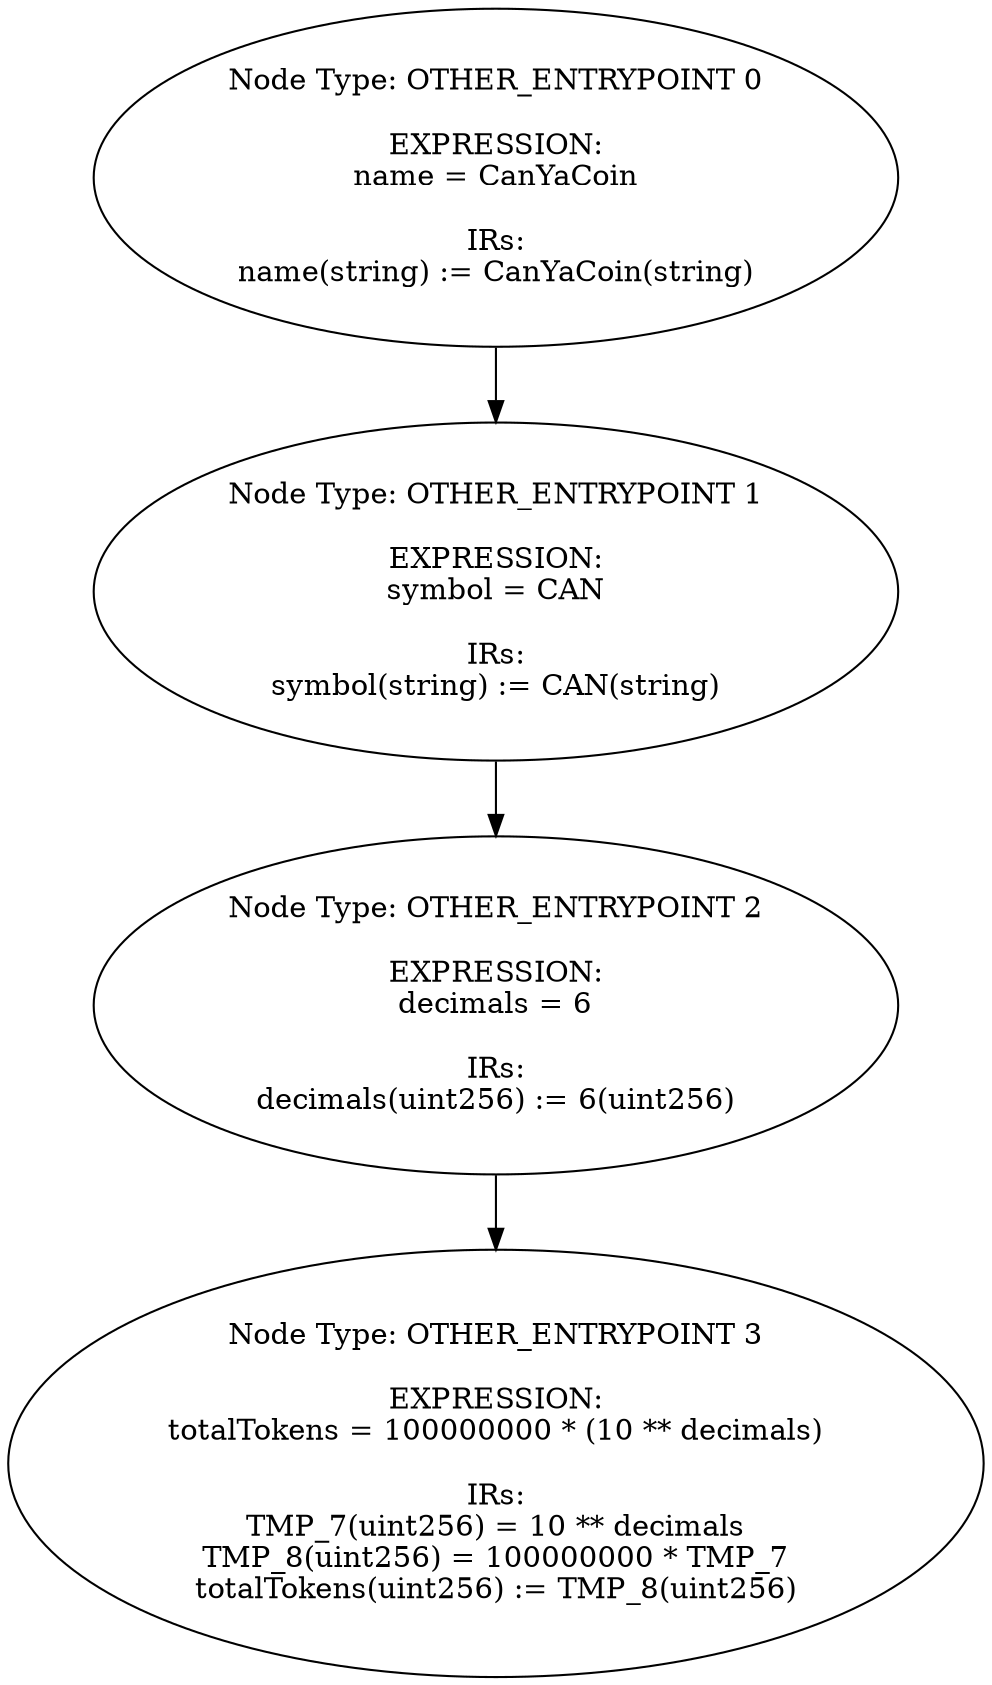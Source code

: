 digraph{
0[label="Node Type: OTHER_ENTRYPOINT 0

EXPRESSION:
name = CanYaCoin

IRs:
name(string) := CanYaCoin(string)"];
0->1;
1[label="Node Type: OTHER_ENTRYPOINT 1

EXPRESSION:
symbol = CAN

IRs:
symbol(string) := CAN(string)"];
1->2;
2[label="Node Type: OTHER_ENTRYPOINT 2

EXPRESSION:
decimals = 6

IRs:
decimals(uint256) := 6(uint256)"];
2->3;
3[label="Node Type: OTHER_ENTRYPOINT 3

EXPRESSION:
totalTokens = 100000000 * (10 ** decimals)

IRs:
TMP_7(uint256) = 10 ** decimals
TMP_8(uint256) = 100000000 * TMP_7
totalTokens(uint256) := TMP_8(uint256)"];
}
